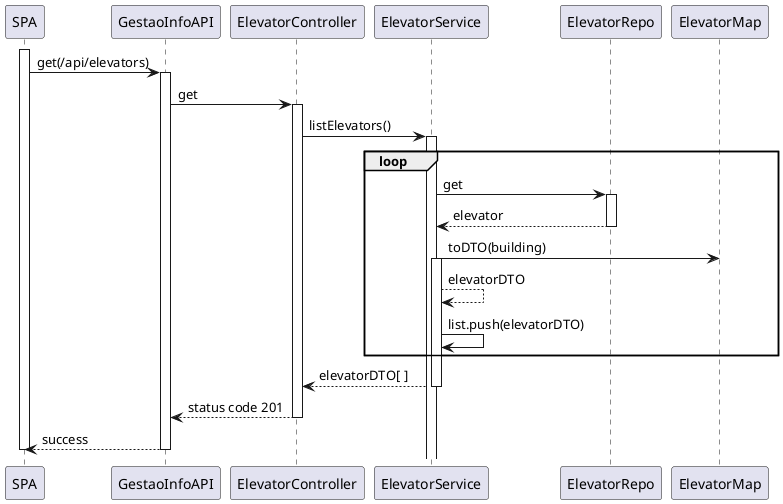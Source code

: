 @startuml

activate SPA
SPA -> GestaoInfoAPI : get(/api/elevators)
activate GestaoInfoAPI

GestaoInfoAPI -> ElevatorController : get
activate ElevatorController

ElevatorController -> ElevatorService : listElevators()
activate ElevatorService

loop
    ElevatorService -> ElevatorRepo : get
    activate ElevatorRepo

    ElevatorRepo --> ElevatorService : elevator
    deactivate ElevatorRepo

    ElevatorService -> ElevatorMap : toDTO(building)
    activate ElevatorService

    ElevatorService --> ElevatorService : elevatorDTO
    deactivate ElevatorMap

    ElevatorService -> ElevatorService : list.push(elevatorDTO)
end

ElevatorService --> ElevatorController : elevatorDTO[ ]
deactivate ElevatorService

ElevatorController --> GestaoInfoAPI : status code 201
deactivate ElevatorController

GestaoInfoAPI --> SPA : success
deactivate GestaoInfoAPI

deactivate SPA

@enduml